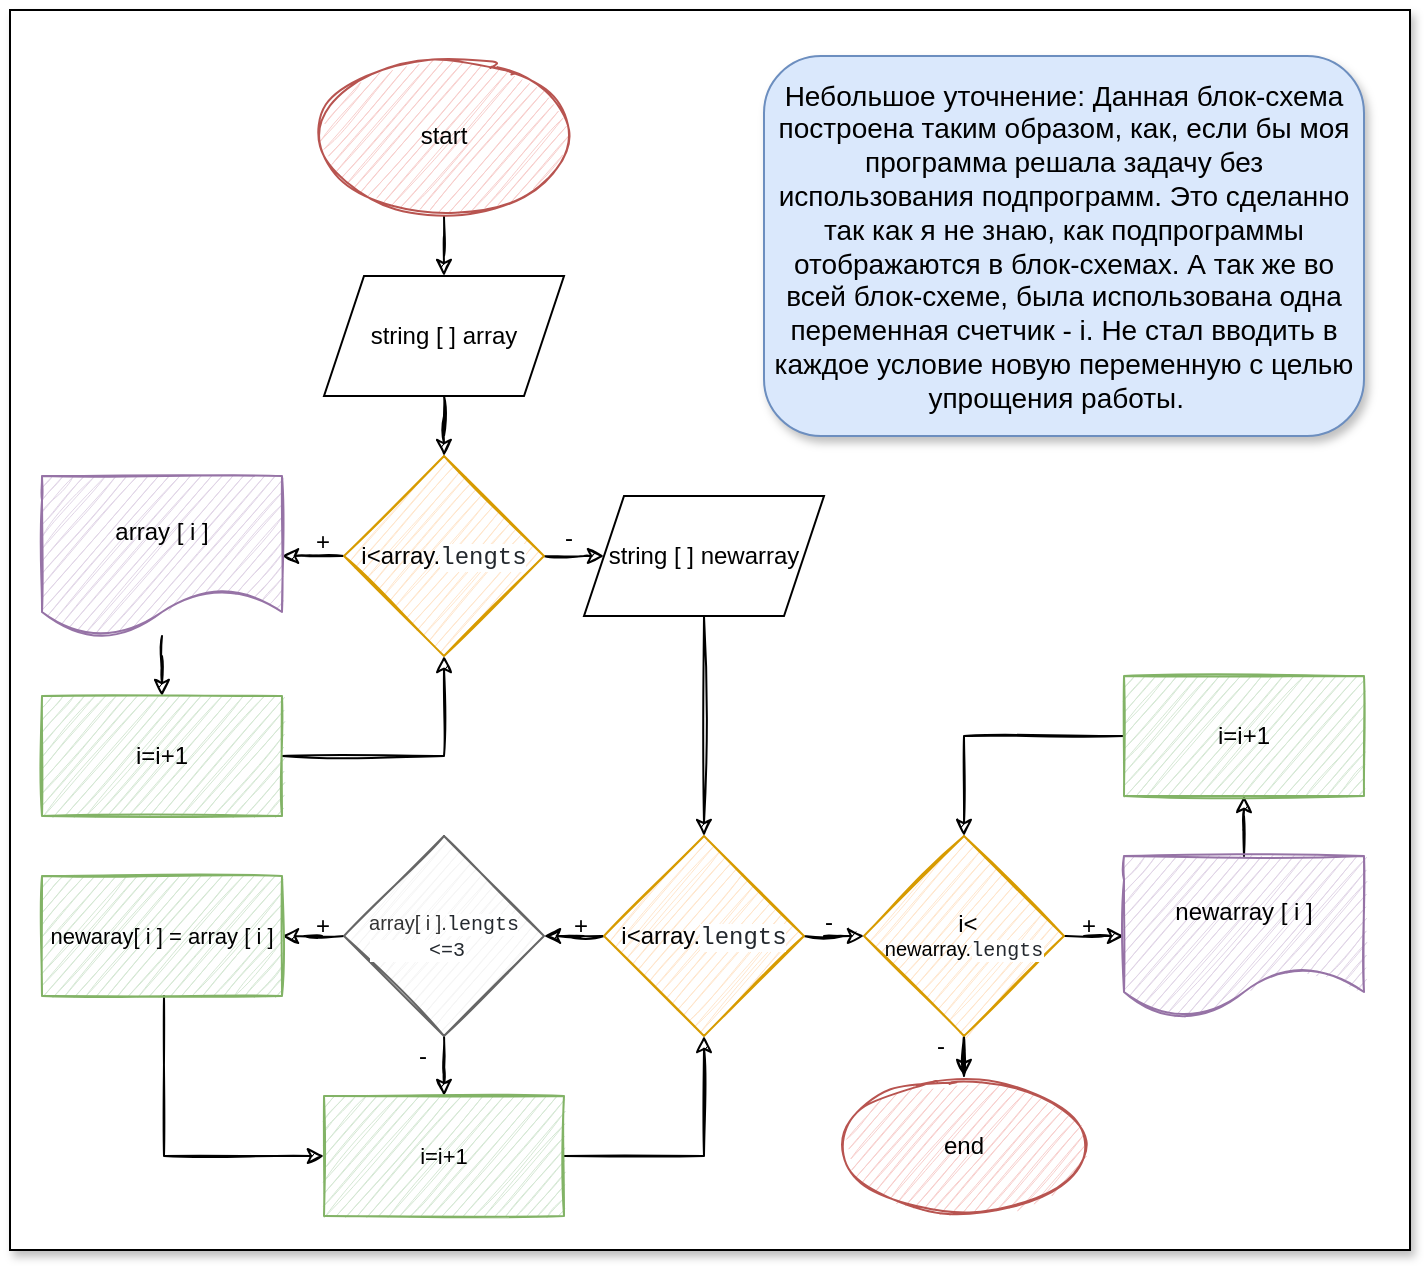 <mxfile version="20.5.3" type="device"><diagram id="ngaET_tGAeTXOI0SS-Jv" name="Страница 1"><mxGraphModel dx="1474" dy="821" grid="1" gridSize="10" guides="1" tooltips="1" connect="1" arrows="1" fold="1" page="1" pageScale="1" pageWidth="827" pageHeight="1169" math="0" shadow="0"><root><mxCell id="0"/><mxCell id="1" parent="0"/><mxCell id="VQNL2d9yL1OEAJcCcAJQ-68" value="" style="rounded=0;whiteSpace=wrap;html=1;shadow=1;glass=0;sketch=0;fontSize=14;" vertex="1" parent="1"><mxGeometry x="70" y="61" width="700" height="620" as="geometry"/></mxCell><mxCell id="VQNL2d9yL1OEAJcCcAJQ-5" style="edgeStyle=orthogonalEdgeStyle;rounded=0;orthogonalLoop=1;jettySize=auto;html=1;entryX=0.5;entryY=0;entryDx=0;entryDy=0;sketch=1;" edge="1" parent="1" source="VQNL2d9yL1OEAJcCcAJQ-1" target="VQNL2d9yL1OEAJcCcAJQ-4"><mxGeometry relative="1" as="geometry"/></mxCell><mxCell id="VQNL2d9yL1OEAJcCcAJQ-1" value="start" style="ellipse;whiteSpace=wrap;html=1;fillColor=#f8cecc;strokeColor=#b85450;sketch=1;" vertex="1" parent="1"><mxGeometry x="227" y="84" width="120" height="80" as="geometry"/></mxCell><mxCell id="VQNL2d9yL1OEAJcCcAJQ-7" value="" style="edgeStyle=orthogonalEdgeStyle;rounded=0;orthogonalLoop=1;jettySize=auto;html=1;sketch=1;" edge="1" parent="1" source="VQNL2d9yL1OEAJcCcAJQ-4" target="VQNL2d9yL1OEAJcCcAJQ-6"><mxGeometry relative="1" as="geometry"/></mxCell><mxCell id="VQNL2d9yL1OEAJcCcAJQ-4" value="string [ ] array" style="shape=parallelogram;perimeter=parallelogramPerimeter;whiteSpace=wrap;html=1;fixedSize=1;rounded=0;sketch=0;" vertex="1" parent="1"><mxGeometry x="227" y="194" width="120" height="60" as="geometry"/></mxCell><mxCell id="VQNL2d9yL1OEAJcCcAJQ-14" style="edgeStyle=orthogonalEdgeStyle;rounded=0;orthogonalLoop=1;jettySize=auto;html=1;entryX=1;entryY=0.5;entryDx=0;entryDy=0;sketch=1;" edge="1" parent="1" source="VQNL2d9yL1OEAJcCcAJQ-6" target="VQNL2d9yL1OEAJcCcAJQ-16"><mxGeometry relative="1" as="geometry"><mxPoint x="197" y="334" as="targetPoint"/></mxGeometry></mxCell><mxCell id="VQNL2d9yL1OEAJcCcAJQ-21" style="edgeStyle=orthogonalEdgeStyle;rounded=0;orthogonalLoop=1;jettySize=auto;html=1;entryX=0;entryY=0.5;entryDx=0;entryDy=0;sketch=1;" edge="1" parent="1" source="VQNL2d9yL1OEAJcCcAJQ-6"><mxGeometry relative="1" as="geometry"><mxPoint x="367" y="334" as="targetPoint"/></mxGeometry></mxCell><mxCell id="VQNL2d9yL1OEAJcCcAJQ-6" value="&lt;div style=&quot;text-align: start;&quot;&gt;&lt;span style=&quot;background-color: initial;&quot;&gt;i&amp;lt;array.&lt;/span&gt;&lt;font face=&quot;ui-monospace, SFMono-Regular, SF Mono, Menlo, Consolas, Liberation Mono, monospace&quot; color=&quot;#24292f&quot;&gt;&lt;span style=&quot;background-color: rgb(255, 255, 255);&quot;&gt;lengts&lt;/span&gt;&lt;/font&gt;&lt;/div&gt;" style="rhombus;whiteSpace=wrap;html=1;rounded=0;sketch=1;fillColor=#ffe6cc;strokeColor=#d79b00;" vertex="1" parent="1"><mxGeometry x="237" y="284" width="100" height="100" as="geometry"/></mxCell><mxCell id="VQNL2d9yL1OEAJcCcAJQ-15" value="+" style="text;html=1;align=center;verticalAlign=middle;resizable=0;points=[];autosize=1;strokeColor=none;fillColor=none;sketch=1;" vertex="1" parent="1"><mxGeometry x="211" y="312" width="30" height="30" as="geometry"/></mxCell><mxCell id="VQNL2d9yL1OEAJcCcAJQ-18" style="edgeStyle=orthogonalEdgeStyle;rounded=0;orthogonalLoop=1;jettySize=auto;html=1;entryX=0.5;entryY=0;entryDx=0;entryDy=0;sketch=1;" edge="1" parent="1" source="VQNL2d9yL1OEAJcCcAJQ-16" target="VQNL2d9yL1OEAJcCcAJQ-17"><mxGeometry relative="1" as="geometry"/></mxCell><mxCell id="VQNL2d9yL1OEAJcCcAJQ-16" value="array [ i ]" style="shape=document;whiteSpace=wrap;html=1;boundedLbl=1;rounded=1;sketch=1;fillColor=#e1d5e7;strokeColor=#9673a6;" vertex="1" parent="1"><mxGeometry x="86" y="294" width="120" height="80" as="geometry"/></mxCell><mxCell id="VQNL2d9yL1OEAJcCcAJQ-19" style="edgeStyle=orthogonalEdgeStyle;rounded=0;orthogonalLoop=1;jettySize=auto;html=1;entryX=0.5;entryY=1;entryDx=0;entryDy=0;sketch=1;" edge="1" parent="1" source="VQNL2d9yL1OEAJcCcAJQ-17" target="VQNL2d9yL1OEAJcCcAJQ-6"><mxGeometry relative="1" as="geometry"/></mxCell><mxCell id="VQNL2d9yL1OEAJcCcAJQ-17" value="i=i+1" style="rounded=0;whiteSpace=wrap;html=1;sketch=1;fillColor=#d5e8d4;strokeColor=#82b366;" vertex="1" parent="1"><mxGeometry x="86" y="404" width="120" height="60" as="geometry"/></mxCell><mxCell id="VQNL2d9yL1OEAJcCcAJQ-22" value="-" style="text;html=1;align=center;verticalAlign=middle;resizable=0;points=[];autosize=1;strokeColor=none;fillColor=none;sketch=1;" vertex="1" parent="1"><mxGeometry x="334" y="310" width="30" height="30" as="geometry"/></mxCell><mxCell id="VQNL2d9yL1OEAJcCcAJQ-26" style="edgeStyle=orthogonalEdgeStyle;rounded=0;orthogonalLoop=1;jettySize=auto;html=1;entryX=0.5;entryY=0;entryDx=0;entryDy=0;sketch=1;" edge="1" parent="1" source="VQNL2d9yL1OEAJcCcAJQ-24" target="VQNL2d9yL1OEAJcCcAJQ-27"><mxGeometry relative="1" as="geometry"><mxPoint x="417" y="394" as="targetPoint"/></mxGeometry></mxCell><mxCell id="VQNL2d9yL1OEAJcCcAJQ-24" value="string [ ] newarray" style="shape=parallelogram;perimeter=parallelogramPerimeter;whiteSpace=wrap;html=1;fixedSize=1;rounded=0;sketch=0;" vertex="1" parent="1"><mxGeometry x="357" y="304" width="120" height="60" as="geometry"/></mxCell><mxCell id="VQNL2d9yL1OEAJcCcAJQ-29" style="edgeStyle=orthogonalEdgeStyle;rounded=0;orthogonalLoop=1;jettySize=auto;html=1;entryX=1;entryY=0.5;entryDx=0;entryDy=0;sketch=1;" edge="1" parent="1" source="VQNL2d9yL1OEAJcCcAJQ-27" target="VQNL2d9yL1OEAJcCcAJQ-28"><mxGeometry relative="1" as="geometry"/></mxCell><mxCell id="VQNL2d9yL1OEAJcCcAJQ-49" style="edgeStyle=orthogonalEdgeStyle;rounded=0;orthogonalLoop=1;jettySize=auto;html=1;fontSize=11;sketch=1;" edge="1" parent="1" source="VQNL2d9yL1OEAJcCcAJQ-27" target="VQNL2d9yL1OEAJcCcAJQ-48"><mxGeometry relative="1" as="geometry"/></mxCell><mxCell id="VQNL2d9yL1OEAJcCcAJQ-27" value="&lt;div style=&quot;text-align: start;&quot;&gt;&lt;span style=&quot;background-color: initial;&quot;&gt;i&amp;lt;array.&lt;/span&gt;&lt;font face=&quot;ui-monospace, SFMono-Regular, SF Mono, Menlo, Consolas, Liberation Mono, monospace&quot; color=&quot;#24292f&quot;&gt;&lt;span style=&quot;background-color: rgb(255, 255, 255);&quot;&gt;lengts&lt;/span&gt;&lt;/font&gt;&lt;/div&gt;" style="rhombus;whiteSpace=wrap;html=1;rounded=0;sketch=1;fillColor=#ffe6cc;strokeColor=#d79b00;" vertex="1" parent="1"><mxGeometry x="367" y="474" width="100" height="100" as="geometry"/></mxCell><mxCell id="VQNL2d9yL1OEAJcCcAJQ-32" style="edgeStyle=orthogonalEdgeStyle;rounded=0;orthogonalLoop=1;jettySize=auto;html=1;entryX=1;entryY=0.5;entryDx=0;entryDy=0;fontSize=11;sketch=1;" edge="1" parent="1" source="VQNL2d9yL1OEAJcCcAJQ-28" target="VQNL2d9yL1OEAJcCcAJQ-31"><mxGeometry relative="1" as="geometry"/></mxCell><mxCell id="VQNL2d9yL1OEAJcCcAJQ-37" style="edgeStyle=orthogonalEdgeStyle;rounded=0;orthogonalLoop=1;jettySize=auto;html=1;entryX=0.5;entryY=0;entryDx=0;entryDy=0;fontSize=11;sketch=1;" edge="1" parent="1" source="VQNL2d9yL1OEAJcCcAJQ-28" target="VQNL2d9yL1OEAJcCcAJQ-36"><mxGeometry relative="1" as="geometry"/></mxCell><mxCell id="VQNL2d9yL1OEAJcCcAJQ-28" value="&lt;div style=&quot;text-align: start; font-size: 10px;&quot;&gt;&lt;span style=&quot;background-color: initial; font-size: 10px;&quot;&gt;array[ i ].&lt;/span&gt;&lt;font face=&quot;ui-monospace, SFMono-Regular, SF Mono, Menlo, Consolas, Liberation Mono, monospace&quot; color=&quot;#24292f&quot; style=&quot;font-size: 10px;&quot;&gt;&lt;span style=&quot;background-color: rgb(255, 255, 255); font-size: 10px;&quot;&gt;lengts&lt;/span&gt;&lt;/font&gt;&lt;/div&gt;&lt;div style=&quot;text-align: start; font-size: 10px;&quot;&gt;&lt;font face=&quot;ui-monospace, SFMono-Regular, SF Mono, Menlo, Consolas, Liberation Mono, monospace&quot; color=&quot;#24292f&quot; style=&quot;font-size: 10px;&quot;&gt;&lt;span style=&quot;background-color: rgb(255, 255, 255); font-size: 10px;&quot;&gt;&amp;nbsp; &amp;nbsp; &amp;nbsp;&amp;lt;=3&lt;/span&gt;&lt;/font&gt;&lt;/div&gt;" style="rhombus;whiteSpace=wrap;html=1;rounded=0;fontSize=10;sketch=1;fillColor=#f5f5f5;strokeColor=#666666;fontColor=#333333;" vertex="1" parent="1"><mxGeometry x="237" y="474" width="100" height="100" as="geometry"/></mxCell><mxCell id="VQNL2d9yL1OEAJcCcAJQ-30" value="+" style="text;html=1;align=center;verticalAlign=middle;resizable=0;points=[];autosize=1;strokeColor=none;fillColor=none;sketch=1;" vertex="1" parent="1"><mxGeometry x="340" y="504" width="30" height="30" as="geometry"/></mxCell><mxCell id="VQNL2d9yL1OEAJcCcAJQ-65" style="edgeStyle=orthogonalEdgeStyle;rounded=0;sketch=1;orthogonalLoop=1;jettySize=auto;html=1;entryX=0;entryY=0.5;entryDx=0;entryDy=0;fontSize=14;" edge="1" parent="1" source="VQNL2d9yL1OEAJcCcAJQ-31" target="VQNL2d9yL1OEAJcCcAJQ-36"><mxGeometry relative="1" as="geometry"><Array as="points"><mxPoint x="147" y="634"/></Array></mxGeometry></mxCell><mxCell id="VQNL2d9yL1OEAJcCcAJQ-31" value="newaray[ i ] = array [ i ]&lt;br&gt;" style="rounded=0;whiteSpace=wrap;html=1;fontSize=11;sketch=1;fillColor=#d5e8d4;strokeColor=#82b366;" vertex="1" parent="1"><mxGeometry x="86" y="494" width="120" height="60" as="geometry"/></mxCell><mxCell id="VQNL2d9yL1OEAJcCcAJQ-33" value="+" style="text;html=1;align=center;verticalAlign=middle;resizable=0;points=[];autosize=1;strokeColor=none;fillColor=none;sketch=1;" vertex="1" parent="1"><mxGeometry x="211" y="504" width="30" height="30" as="geometry"/></mxCell><mxCell id="VQNL2d9yL1OEAJcCcAJQ-66" style="edgeStyle=orthogonalEdgeStyle;rounded=0;sketch=1;orthogonalLoop=1;jettySize=auto;html=1;entryX=0.5;entryY=1;entryDx=0;entryDy=0;fontSize=14;" edge="1" parent="1" source="VQNL2d9yL1OEAJcCcAJQ-36" target="VQNL2d9yL1OEAJcCcAJQ-27"><mxGeometry relative="1" as="geometry"/></mxCell><mxCell id="VQNL2d9yL1OEAJcCcAJQ-36" value="i=i+1" style="rounded=0;whiteSpace=wrap;html=1;fontSize=11;sketch=1;fillColor=#d5e8d4;strokeColor=#82b366;" vertex="1" parent="1"><mxGeometry x="227" y="604" width="120" height="60" as="geometry"/></mxCell><mxCell id="VQNL2d9yL1OEAJcCcAJQ-38" value="-" style="text;html=1;align=center;verticalAlign=middle;resizable=0;points=[];autosize=1;strokeColor=none;fillColor=none;sketch=1;" vertex="1" parent="1"><mxGeometry x="261" y="569" width="30" height="30" as="geometry"/></mxCell><mxCell id="VQNL2d9yL1OEAJcCcAJQ-53" style="edgeStyle=orthogonalEdgeStyle;rounded=0;orthogonalLoop=1;jettySize=auto;html=1;entryX=0;entryY=0.5;entryDx=0;entryDy=0;fontSize=12;sketch=1;" edge="1" parent="1" source="VQNL2d9yL1OEAJcCcAJQ-48" target="VQNL2d9yL1OEAJcCcAJQ-52"><mxGeometry relative="1" as="geometry"/></mxCell><mxCell id="VQNL2d9yL1OEAJcCcAJQ-59" style="edgeStyle=orthogonalEdgeStyle;rounded=0;orthogonalLoop=1;jettySize=auto;html=1;entryX=0.5;entryY=0;entryDx=0;entryDy=0;fontSize=12;sketch=1;" edge="1" parent="1" source="VQNL2d9yL1OEAJcCcAJQ-48" target="VQNL2d9yL1OEAJcCcAJQ-58"><mxGeometry relative="1" as="geometry"/></mxCell><mxCell id="VQNL2d9yL1OEAJcCcAJQ-48" value="&lt;div style=&quot;text-align: start; font-size: 12px;&quot;&gt;&lt;span style=&quot;background-color: initial; font-size: 12px;&quot;&gt;&amp;nbsp; &amp;nbsp; &amp;nbsp; &amp;nbsp; &amp;nbsp; &amp;nbsp;i&amp;lt;&amp;nbsp;&amp;nbsp;&lt;/span&gt;&lt;/div&gt;&lt;div style=&quot;text-align: start; font-size: 10px;&quot;&gt;&lt;span style=&quot;background-color: initial;&quot;&gt;newarray.&lt;/span&gt;&lt;font face=&quot;ui-monospace, SFMono-Regular, SF Mono, Menlo, Consolas, Liberation Mono, monospace&quot; color=&quot;#24292f&quot; style=&quot;font-size: 10px;&quot;&gt;&lt;span style=&quot;background-color: rgb(255, 255, 255);&quot;&gt;lengts&lt;/span&gt;&lt;/font&gt;&lt;/div&gt;" style="rhombus;whiteSpace=wrap;html=1;rounded=0;fontSize=12;sketch=1;fillColor=#ffe6cc;strokeColor=#d79b00;" vertex="1" parent="1"><mxGeometry x="497" y="474" width="100" height="100" as="geometry"/></mxCell><mxCell id="VQNL2d9yL1OEAJcCcAJQ-50" value="-" style="text;html=1;align=center;verticalAlign=middle;resizable=0;points=[];autosize=1;strokeColor=none;fillColor=none;sketch=1;" vertex="1" parent="1"><mxGeometry x="464" y="502" width="30" height="30" as="geometry"/></mxCell><mxCell id="VQNL2d9yL1OEAJcCcAJQ-55" style="edgeStyle=orthogonalEdgeStyle;rounded=0;orthogonalLoop=1;jettySize=auto;html=1;fontSize=12;sketch=1;" edge="1" parent="1" source="VQNL2d9yL1OEAJcCcAJQ-52" target="VQNL2d9yL1OEAJcCcAJQ-54"><mxGeometry relative="1" as="geometry"/></mxCell><mxCell id="VQNL2d9yL1OEAJcCcAJQ-52" value="newarray [ i ]" style="shape=document;whiteSpace=wrap;html=1;boundedLbl=1;rounded=1;sketch=1;fillColor=#e1d5e7;strokeColor=#9673a6;" vertex="1" parent="1"><mxGeometry x="627" y="484" width="120" height="80" as="geometry"/></mxCell><mxCell id="VQNL2d9yL1OEAJcCcAJQ-56" style="edgeStyle=orthogonalEdgeStyle;rounded=0;orthogonalLoop=1;jettySize=auto;html=1;entryX=0.5;entryY=0;entryDx=0;entryDy=0;fontSize=12;sketch=1;" edge="1" parent="1" source="VQNL2d9yL1OEAJcCcAJQ-54" target="VQNL2d9yL1OEAJcCcAJQ-48"><mxGeometry relative="1" as="geometry"/></mxCell><mxCell id="VQNL2d9yL1OEAJcCcAJQ-54" value="i=i+1" style="rounded=0;whiteSpace=wrap;html=1;sketch=1;fillColor=#d5e8d4;strokeColor=#82b366;" vertex="1" parent="1"><mxGeometry x="627" y="394" width="120" height="60" as="geometry"/></mxCell><mxCell id="VQNL2d9yL1OEAJcCcAJQ-57" value="+" style="text;html=1;align=center;verticalAlign=middle;resizable=0;points=[];autosize=1;strokeColor=none;fillColor=none;sketch=1;" vertex="1" parent="1"><mxGeometry x="594" y="504" width="30" height="30" as="geometry"/></mxCell><mxCell id="VQNL2d9yL1OEAJcCcAJQ-58" value="end" style="ellipse;whiteSpace=wrap;html=1;rounded=1;fontSize=12;fillColor=#f8cecc;strokeColor=#b85450;sketch=1;" vertex="1" parent="1"><mxGeometry x="487" y="594" width="120" height="70" as="geometry"/></mxCell><mxCell id="VQNL2d9yL1OEAJcCcAJQ-60" value="-" style="text;html=1;align=center;verticalAlign=middle;resizable=0;points=[];autosize=1;strokeColor=none;fillColor=none;sketch=1;" vertex="1" parent="1"><mxGeometry x="520" y="564" width="30" height="30" as="geometry"/></mxCell><mxCell id="VQNL2d9yL1OEAJcCcAJQ-63" value="Небольшое уточнение: Данная блок-схема построена таким образом, как, если бы моя программа решала задачу без использования подпрограмм. Это сделанно так как я не знаю, как подпрограммы отображаются в блок-схемах. А так же во всей блок-схеме, была использована одна переменная счетчик - i. Не стал вводить в каждое условие новую переменную с целью упрощения работы.&amp;nbsp;&amp;nbsp;" style="rounded=1;whiteSpace=wrap;html=1;fontSize=14;fillColor=#dae8fc;strokeColor=#6c8ebf;sketch=0;glass=0;shadow=1;" vertex="1" parent="1"><mxGeometry x="447" y="84" width="300" height="190" as="geometry"/></mxCell></root></mxGraphModel></diagram></mxfile>